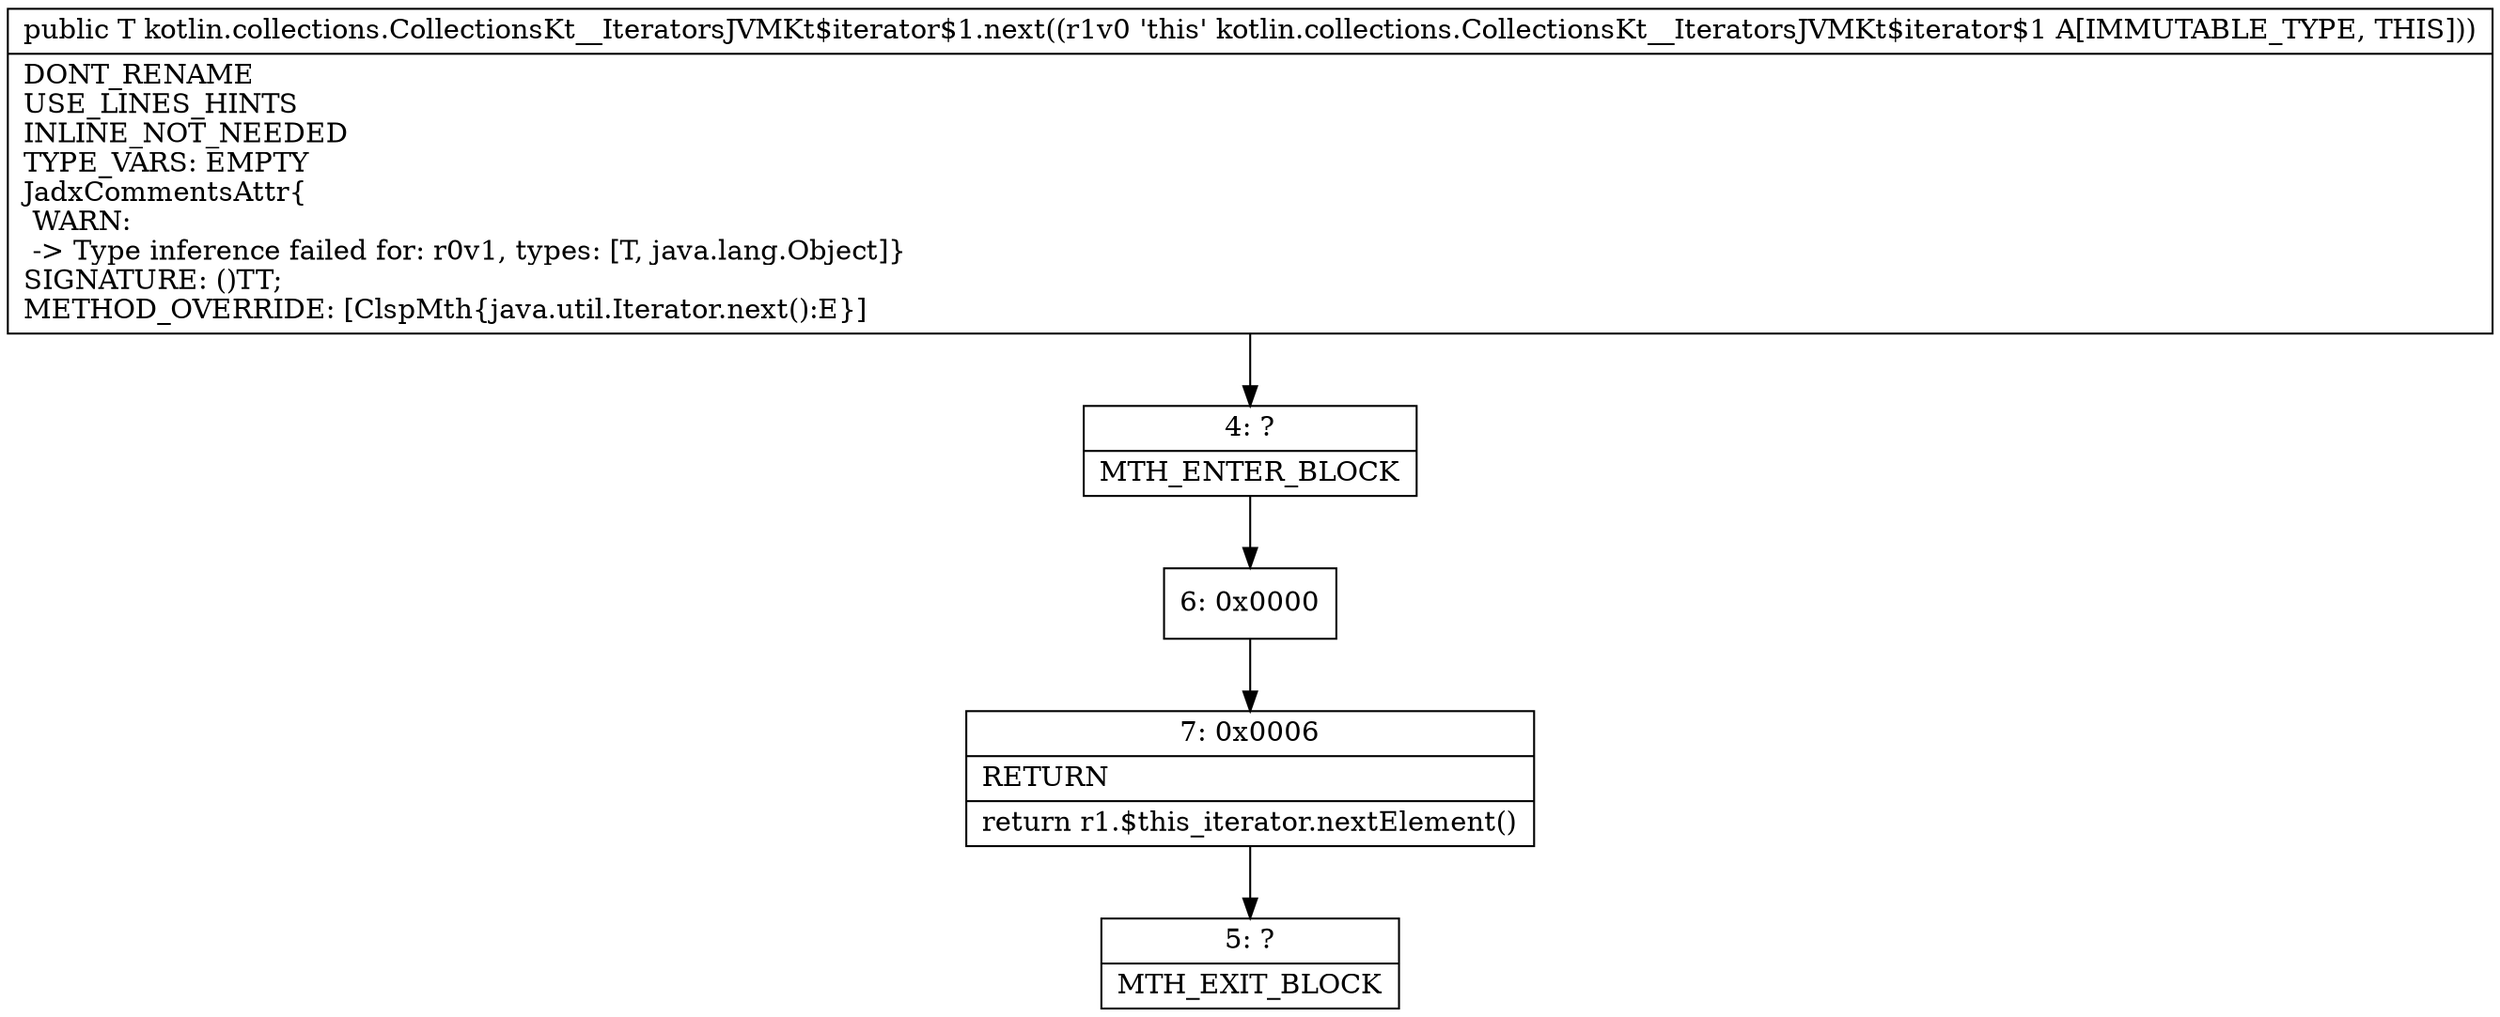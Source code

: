 digraph "CFG forkotlin.collections.CollectionsKt__IteratorsJVMKt$iterator$1.next()Ljava\/lang\/Object;" {
Node_4 [shape=record,label="{4\:\ ?|MTH_ENTER_BLOCK\l}"];
Node_6 [shape=record,label="{6\:\ 0x0000}"];
Node_7 [shape=record,label="{7\:\ 0x0006|RETURN\l|return r1.$this_iterator.nextElement()\l}"];
Node_5 [shape=record,label="{5\:\ ?|MTH_EXIT_BLOCK\l}"];
MethodNode[shape=record,label="{public T kotlin.collections.CollectionsKt__IteratorsJVMKt$iterator$1.next((r1v0 'this' kotlin.collections.CollectionsKt__IteratorsJVMKt$iterator$1 A[IMMUTABLE_TYPE, THIS]))  | DONT_RENAME\lUSE_LINES_HINTS\lINLINE_NOT_NEEDED\lTYPE_VARS: EMPTY\lJadxCommentsAttr\{\l WARN: \l \-\> Type inference failed for: r0v1, types: [T, java.lang.Object]\}\lSIGNATURE: ()TT;\lMETHOD_OVERRIDE: [ClspMth\{java.util.Iterator.next():E\}]\l}"];
MethodNode -> Node_4;Node_4 -> Node_6;
Node_6 -> Node_7;
Node_7 -> Node_5;
}

